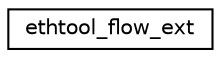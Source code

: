digraph G
{
  edge [fontname="Helvetica",fontsize="10",labelfontname="Helvetica",labelfontsize="10"];
  node [fontname="Helvetica",fontsize="10",shape=record];
  rankdir="LR";
  Node1 [label="ethtool_flow_ext",height=0.2,width=0.4,color="black", fillcolor="white", style="filled",URL="$structethtool__flow__ext.html"];
}
